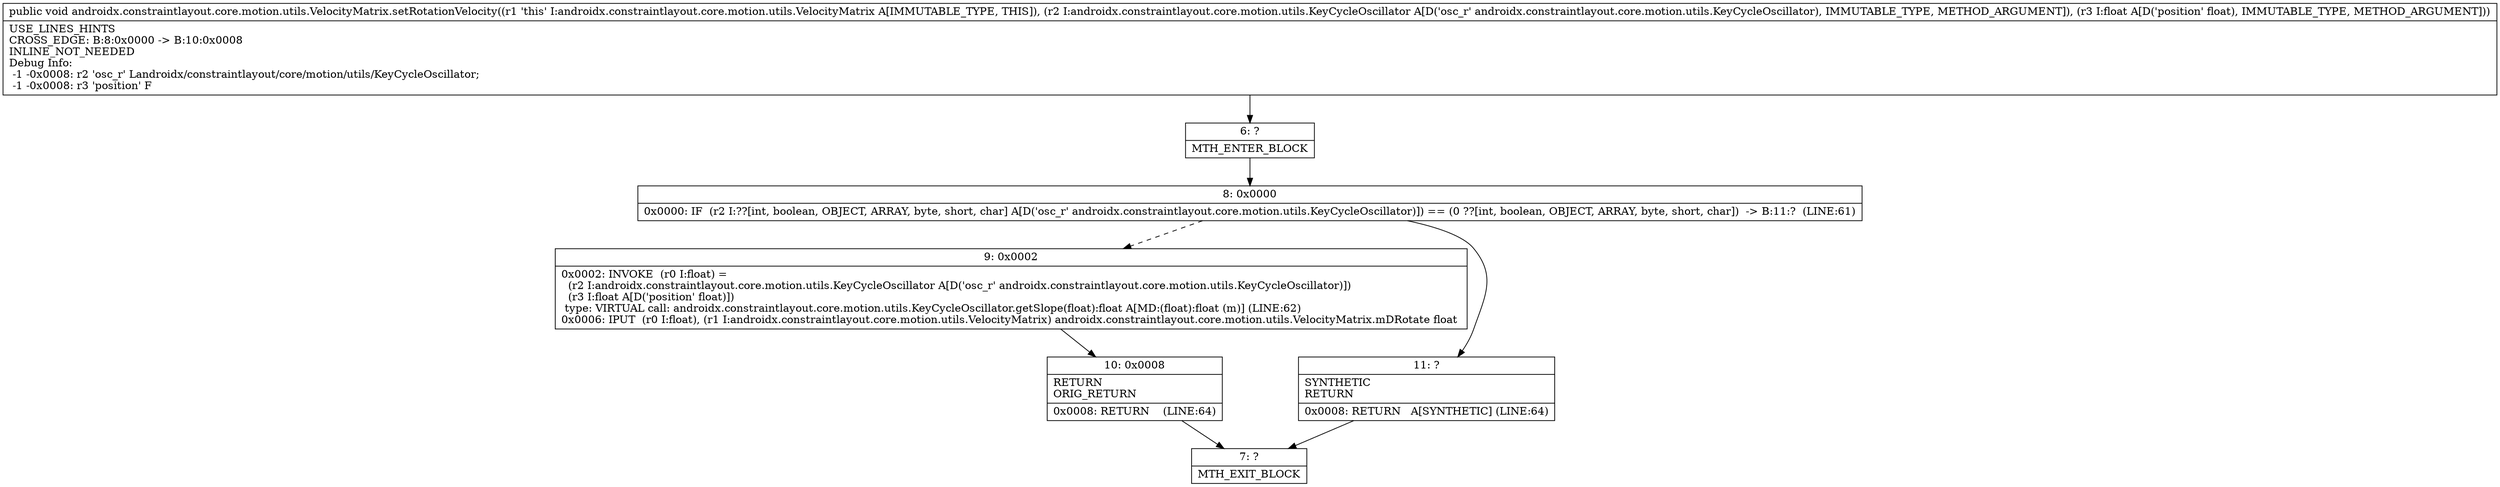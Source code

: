 digraph "CFG forandroidx.constraintlayout.core.motion.utils.VelocityMatrix.setRotationVelocity(Landroidx\/constraintlayout\/core\/motion\/utils\/KeyCycleOscillator;F)V" {
Node_6 [shape=record,label="{6\:\ ?|MTH_ENTER_BLOCK\l}"];
Node_8 [shape=record,label="{8\:\ 0x0000|0x0000: IF  (r2 I:??[int, boolean, OBJECT, ARRAY, byte, short, char] A[D('osc_r' androidx.constraintlayout.core.motion.utils.KeyCycleOscillator)]) == (0 ??[int, boolean, OBJECT, ARRAY, byte, short, char])  \-\> B:11:?  (LINE:61)\l}"];
Node_9 [shape=record,label="{9\:\ 0x0002|0x0002: INVOKE  (r0 I:float) = \l  (r2 I:androidx.constraintlayout.core.motion.utils.KeyCycleOscillator A[D('osc_r' androidx.constraintlayout.core.motion.utils.KeyCycleOscillator)])\l  (r3 I:float A[D('position' float)])\l type: VIRTUAL call: androidx.constraintlayout.core.motion.utils.KeyCycleOscillator.getSlope(float):float A[MD:(float):float (m)] (LINE:62)\l0x0006: IPUT  (r0 I:float), (r1 I:androidx.constraintlayout.core.motion.utils.VelocityMatrix) androidx.constraintlayout.core.motion.utils.VelocityMatrix.mDRotate float \l}"];
Node_10 [shape=record,label="{10\:\ 0x0008|RETURN\lORIG_RETURN\l|0x0008: RETURN    (LINE:64)\l}"];
Node_7 [shape=record,label="{7\:\ ?|MTH_EXIT_BLOCK\l}"];
Node_11 [shape=record,label="{11\:\ ?|SYNTHETIC\lRETURN\l|0x0008: RETURN   A[SYNTHETIC] (LINE:64)\l}"];
MethodNode[shape=record,label="{public void androidx.constraintlayout.core.motion.utils.VelocityMatrix.setRotationVelocity((r1 'this' I:androidx.constraintlayout.core.motion.utils.VelocityMatrix A[IMMUTABLE_TYPE, THIS]), (r2 I:androidx.constraintlayout.core.motion.utils.KeyCycleOscillator A[D('osc_r' androidx.constraintlayout.core.motion.utils.KeyCycleOscillator), IMMUTABLE_TYPE, METHOD_ARGUMENT]), (r3 I:float A[D('position' float), IMMUTABLE_TYPE, METHOD_ARGUMENT]))  | USE_LINES_HINTS\lCROSS_EDGE: B:8:0x0000 \-\> B:10:0x0008\lINLINE_NOT_NEEDED\lDebug Info:\l  \-1 \-0x0008: r2 'osc_r' Landroidx\/constraintlayout\/core\/motion\/utils\/KeyCycleOscillator;\l  \-1 \-0x0008: r3 'position' F\l}"];
MethodNode -> Node_6;Node_6 -> Node_8;
Node_8 -> Node_9[style=dashed];
Node_8 -> Node_11;
Node_9 -> Node_10;
Node_10 -> Node_7;
Node_11 -> Node_7;
}

